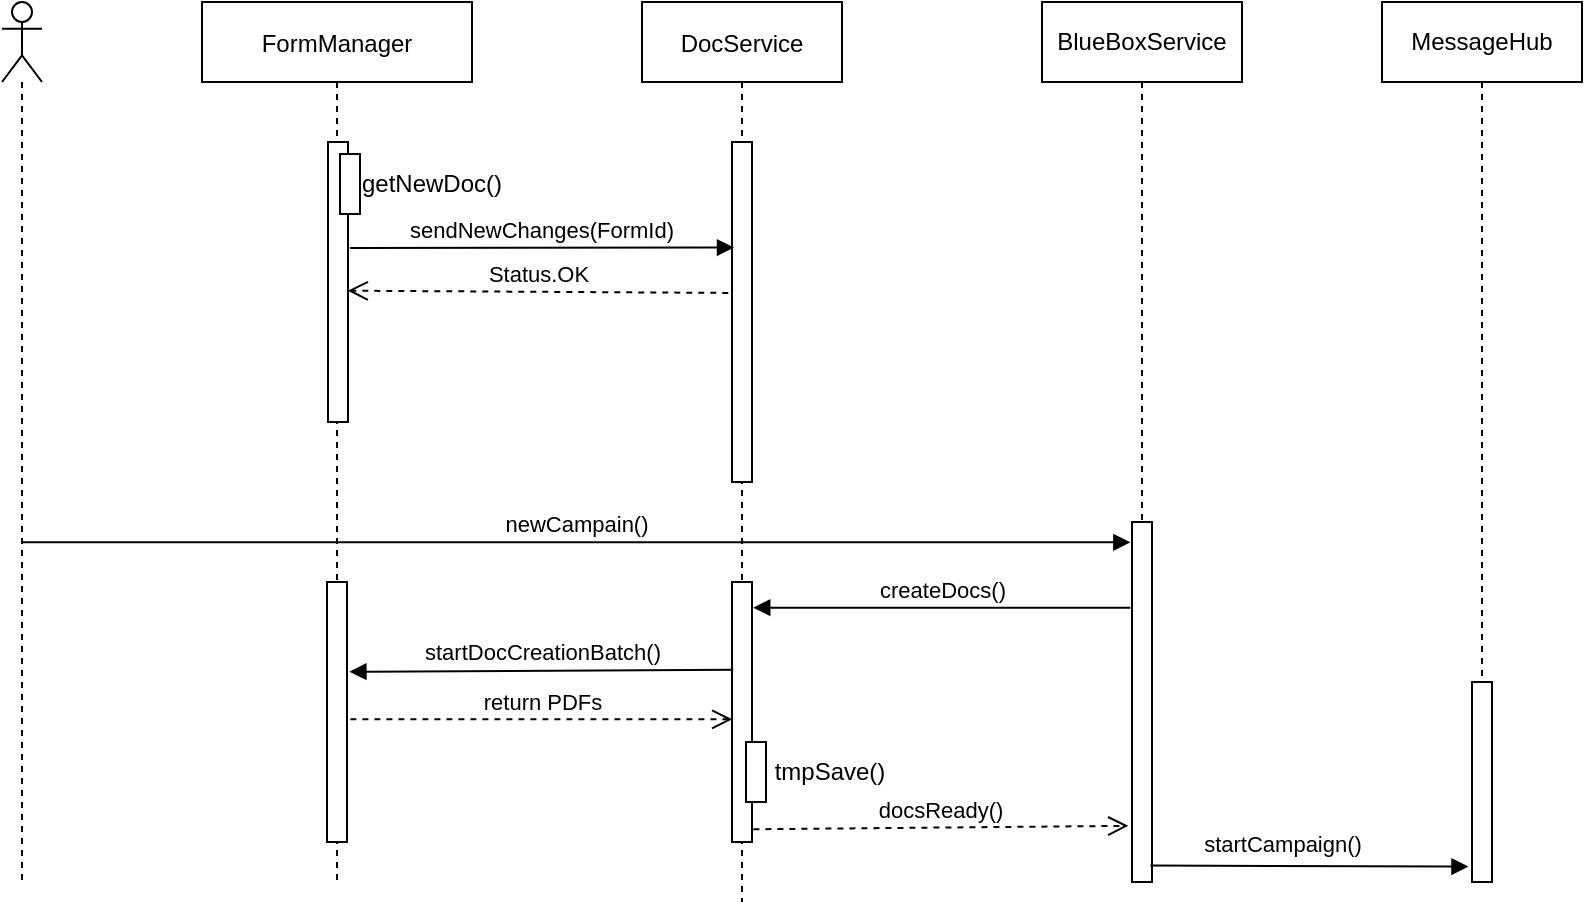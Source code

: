 <mxfile version="19.0.3" type="device"><diagram id="kgpKYQtTHZ0yAKxKKP6v" name="Page-1"><mxGraphModel dx="1178" dy="723" grid="1" gridSize="10" guides="1" tooltips="1" connect="1" arrows="1" fold="1" page="1" pageScale="1" pageWidth="850" pageHeight="1100" math="0" shadow="0"><root><mxCell id="0"/><mxCell id="1" parent="0"/><mxCell id="3nuBFxr9cyL0pnOWT2aG-1" value="FormManager" style="shape=umlLifeline;perimeter=lifelinePerimeter;container=1;collapsible=0;recursiveResize=0;rounded=0;shadow=0;strokeWidth=1;" parent="1" vertex="1"><mxGeometry x="120" y="80" width="135" height="440" as="geometry"/></mxCell><mxCell id="3nuBFxr9cyL0pnOWT2aG-2" value="" style="points=[];perimeter=orthogonalPerimeter;rounded=0;shadow=0;strokeWidth=1;" parent="3nuBFxr9cyL0pnOWT2aG-1" vertex="1"><mxGeometry x="63" y="70" width="10" height="140" as="geometry"/></mxCell><mxCell id="527R3EXwu381lIvqt1Xs-1" value="" style="html=1;points=[];perimeter=orthogonalPerimeter;" parent="3nuBFxr9cyL0pnOWT2aG-1" vertex="1"><mxGeometry x="69" y="76" width="10" height="30" as="geometry"/></mxCell><UserObject label="getNewDoc()" placeholders="1" name="Variable" id="527R3EXwu381lIvqt1Xs-2"><mxCell style="text;html=1;strokeColor=none;fillColor=none;align=center;verticalAlign=middle;whiteSpace=wrap;overflow=hidden;" parent="3nuBFxr9cyL0pnOWT2aG-1" vertex="1"><mxGeometry x="75" y="81" width="80" height="20" as="geometry"/></mxCell></UserObject><mxCell id="NR3OSfr20X_MAW0t8ygV-5" value="" style="html=1;points=[];perimeter=orthogonalPerimeter;" vertex="1" parent="3nuBFxr9cyL0pnOWT2aG-1"><mxGeometry x="62.5" y="290" width="10" height="130" as="geometry"/></mxCell><mxCell id="3nuBFxr9cyL0pnOWT2aG-5" value="DocService" style="shape=umlLifeline;perimeter=lifelinePerimeter;container=1;collapsible=0;recursiveResize=0;rounded=0;shadow=0;strokeWidth=1;" parent="1" vertex="1"><mxGeometry x="340" y="80" width="100" height="450" as="geometry"/></mxCell><mxCell id="3nuBFxr9cyL0pnOWT2aG-6" value="" style="points=[];perimeter=orthogonalPerimeter;rounded=0;shadow=0;strokeWidth=1;" parent="3nuBFxr9cyL0pnOWT2aG-5" vertex="1"><mxGeometry x="45" y="70" width="10" height="170" as="geometry"/></mxCell><mxCell id="NR3OSfr20X_MAW0t8ygV-4" value="" style="html=1;points=[];perimeter=orthogonalPerimeter;" vertex="1" parent="3nuBFxr9cyL0pnOWT2aG-5"><mxGeometry x="45" y="290" width="10" height="130" as="geometry"/></mxCell><mxCell id="NR3OSfr20X_MAW0t8ygV-11" value="" style="html=1;points=[];perimeter=orthogonalPerimeter;" vertex="1" parent="3nuBFxr9cyL0pnOWT2aG-5"><mxGeometry x="52" y="370" width="10" height="30" as="geometry"/></mxCell><mxCell id="3nuBFxr9cyL0pnOWT2aG-8" value="sendNewChanges(FormId)" style="verticalAlign=bottom;endArrow=block;shadow=0;strokeWidth=1;exitX=1.1;exitY=0.427;exitDx=0;exitDy=0;exitPerimeter=0;entryX=0.1;entryY=0.275;entryDx=0;entryDy=0;entryPerimeter=0;" parent="1" edge="1"><mxGeometry relative="1" as="geometry"><mxPoint x="194" y="202.97" as="sourcePoint"/><mxPoint x="386" y="202.75" as="targetPoint"/></mxGeometry></mxCell><mxCell id="4PjA_Deb0JU2YOqORAIx-2" value="MessageHub" style="shape=umlLifeline;perimeter=lifelinePerimeter;whiteSpace=wrap;html=1;container=1;collapsible=0;recursiveResize=0;outlineConnect=0;" parent="1" vertex="1"><mxGeometry x="710" y="80" width="100" height="440" as="geometry"/></mxCell><mxCell id="4PjA_Deb0JU2YOqORAIx-10" value="" style="html=1;points=[];perimeter=orthogonalPerimeter;" parent="4PjA_Deb0JU2YOqORAIx-2" vertex="1"><mxGeometry x="45" y="340" width="10" height="100" as="geometry"/></mxCell><mxCell id="4PjA_Deb0JU2YOqORAIx-3" value="" style="shape=umlLifeline;participant=umlActor;perimeter=lifelinePerimeter;whiteSpace=wrap;html=1;container=1;collapsible=0;recursiveResize=0;verticalAlign=top;spacingTop=36;outlineConnect=0;" parent="1" vertex="1"><mxGeometry x="20" y="80" width="20" height="440" as="geometry"/></mxCell><mxCell id="4PjA_Deb0JU2YOqORAIx-4" value="newCampain()" style="html=1;verticalAlign=bottom;endArrow=block;rounded=0;entryX=-0.081;entryY=0.302;entryDx=0;entryDy=0;entryPerimeter=0;" parent="1" edge="1"><mxGeometry width="80" relative="1" as="geometry"><mxPoint x="29.81" y="350.16" as="sourcePoint"/><mxPoint x="584.19" y="350.16" as="targetPoint"/></mxGeometry></mxCell><mxCell id="L0uZUECHvb4EwgssTyBs-1" value="Status.OK" style="html=1;verticalAlign=bottom;endArrow=open;dashed=1;endSize=8;rounded=0;exitX=-0.186;exitY=0.391;exitDx=0;exitDy=0;exitPerimeter=0;entryX=0.986;entryY=0.594;entryDx=0;entryDy=0;entryPerimeter=0;" parent="1" edge="1"><mxGeometry relative="1" as="geometry"><mxPoint x="383.14" y="225.47" as="sourcePoint"/><mxPoint x="192.86" y="224.34" as="targetPoint"/></mxGeometry></mxCell><mxCell id="NR3OSfr20X_MAW0t8ygV-2" value="BlueBoxService" style="shape=umlLifeline;perimeter=lifelinePerimeter;whiteSpace=wrap;html=1;container=1;collapsible=0;recursiveResize=0;outlineConnect=0;" vertex="1" parent="1"><mxGeometry x="540" y="80" width="100" height="440" as="geometry"/></mxCell><mxCell id="NR3OSfr20X_MAW0t8ygV-3" value="" style="html=1;points=[];perimeter=orthogonalPerimeter;" vertex="1" parent="NR3OSfr20X_MAW0t8ygV-2"><mxGeometry x="45" y="260" width="10" height="180" as="geometry"/></mxCell><mxCell id="NR3OSfr20X_MAW0t8ygV-6" value="startDocCreationBatch()" style="html=1;verticalAlign=bottom;endArrow=block;rounded=0;entryX=1.121;entryY=0.136;entryDx=0;entryDy=0;entryPerimeter=0;exitX=0.062;exitY=0.124;exitDx=0;exitDy=0;exitPerimeter=0;" edge="1" parent="1"><mxGeometry width="80" relative="1" as="geometry"><mxPoint x="385.62" y="413.92" as="sourcePoint"/><mxPoint x="193.71" y="414.88" as="targetPoint"/></mxGeometry></mxCell><mxCell id="NR3OSfr20X_MAW0t8ygV-7" value="return PDFs" style="html=1;verticalAlign=bottom;endArrow=open;dashed=1;endSize=8;rounded=0;exitX=1.169;exitY=0.558;exitDx=0;exitDy=0;exitPerimeter=0;entryX=0.014;entryY=0.558;entryDx=0;entryDy=0;entryPerimeter=0;" edge="1" parent="1"><mxGeometry relative="1" as="geometry"><mxPoint x="194.19" y="438.64" as="sourcePoint"/><mxPoint x="385.14" y="438.64" as="targetPoint"/></mxGeometry></mxCell><mxCell id="NR3OSfr20X_MAW0t8ygV-8" value="createDocs()" style="html=1;verticalAlign=bottom;endArrow=block;rounded=0;entryX=1.062;entryY=0.099;entryDx=0;entryDy=0;entryPerimeter=0;exitX=-0.081;exitY=0.238;exitDx=0;exitDy=0;exitPerimeter=0;" edge="1" parent="1" source="NR3OSfr20X_MAW0t8ygV-3" target="NR3OSfr20X_MAW0t8ygV-4"><mxGeometry width="80" relative="1" as="geometry"><mxPoint x="580" y="383" as="sourcePoint"/><mxPoint x="500" y="500" as="targetPoint"/></mxGeometry></mxCell><UserObject label="tmpSave()" placeholders="1" name="Variable" id="NR3OSfr20X_MAW0t8ygV-12"><mxCell style="text;html=1;strokeColor=none;fillColor=none;align=center;verticalAlign=middle;whiteSpace=wrap;overflow=hidden;" vertex="1" parent="1"><mxGeometry x="394" y="455" width="80" height="20" as="geometry"/></mxCell></UserObject><mxCell id="NR3OSfr20X_MAW0t8ygV-13" value="startCampaign()" style="html=1;verticalAlign=bottom;endArrow=block;rounded=0;entryX=-0.176;entryY=0.923;entryDx=0;entryDy=0;entryPerimeter=0;exitX=0.919;exitY=0.954;exitDx=0;exitDy=0;exitPerimeter=0;" edge="1" parent="1" source="NR3OSfr20X_MAW0t8ygV-3" target="4PjA_Deb0JU2YOqORAIx-10"><mxGeometry x="-0.173" y="2" width="80" relative="1" as="geometry"><mxPoint x="370" y="430" as="sourcePoint"/><mxPoint x="450" y="430" as="targetPoint"/><mxPoint as="offset"/></mxGeometry></mxCell><mxCell id="NR3OSfr20X_MAW0t8ygV-14" value="docsReady()" style="html=1;verticalAlign=bottom;endArrow=open;dashed=1;endSize=8;rounded=0;entryX=-0.186;entryY=0.844;entryDx=0;entryDy=0;entryPerimeter=0;exitX=1.071;exitY=0.951;exitDx=0;exitDy=0;exitPerimeter=0;" edge="1" parent="1" source="NR3OSfr20X_MAW0t8ygV-4" target="NR3OSfr20X_MAW0t8ygV-3"><mxGeometry relative="1" as="geometry"><mxPoint x="560" y="240" as="sourcePoint"/><mxPoint x="480" y="240" as="targetPoint"/></mxGeometry></mxCell></root></mxGraphModel></diagram></mxfile>